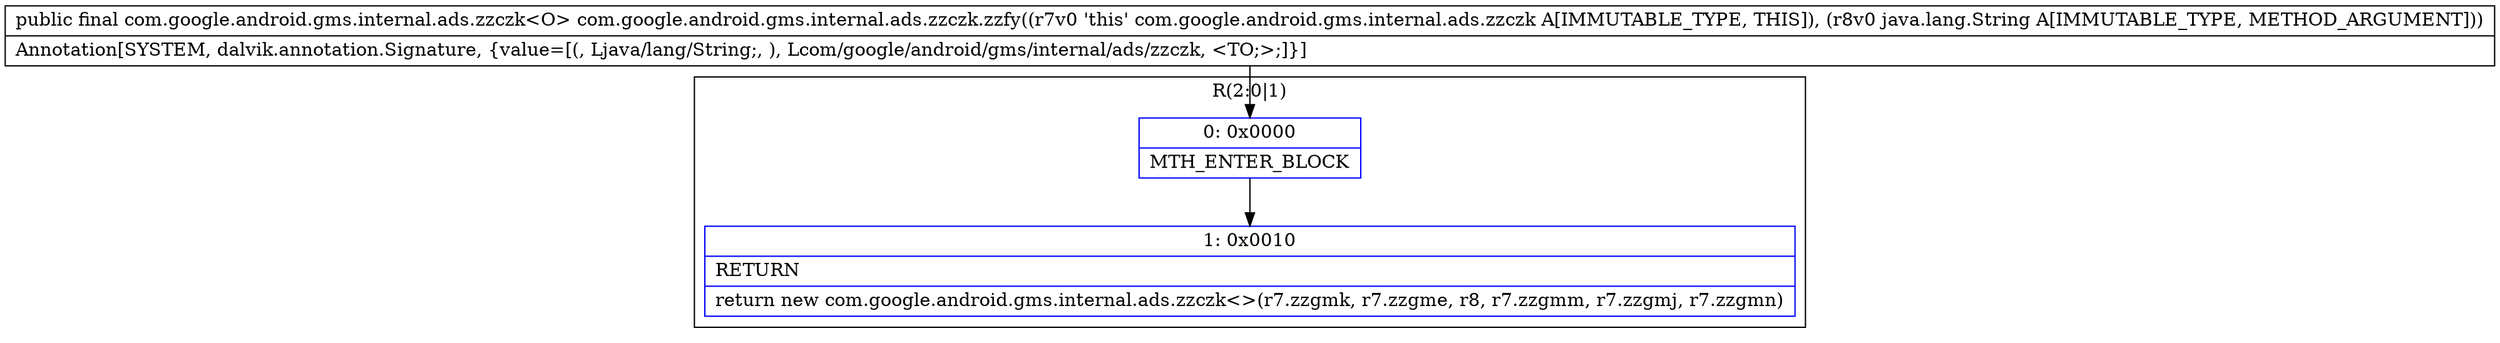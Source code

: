digraph "CFG forcom.google.android.gms.internal.ads.zzczk.zzfy(Ljava\/lang\/String;)Lcom\/google\/android\/gms\/internal\/ads\/zzczk;" {
subgraph cluster_Region_163744629 {
label = "R(2:0|1)";
node [shape=record,color=blue];
Node_0 [shape=record,label="{0\:\ 0x0000|MTH_ENTER_BLOCK\l}"];
Node_1 [shape=record,label="{1\:\ 0x0010|RETURN\l|return new com.google.android.gms.internal.ads.zzczk\<\>(r7.zzgmk, r7.zzgme, r8, r7.zzgmm, r7.zzgmj, r7.zzgmn)\l}"];
}
MethodNode[shape=record,label="{public final com.google.android.gms.internal.ads.zzczk\<O\> com.google.android.gms.internal.ads.zzczk.zzfy((r7v0 'this' com.google.android.gms.internal.ads.zzczk A[IMMUTABLE_TYPE, THIS]), (r8v0 java.lang.String A[IMMUTABLE_TYPE, METHOD_ARGUMENT]))  | Annotation[SYSTEM, dalvik.annotation.Signature, \{value=[(, Ljava\/lang\/String;, ), Lcom\/google\/android\/gms\/internal\/ads\/zzczk, \<TO;\>;]\}]\l}"];
MethodNode -> Node_0;
Node_0 -> Node_1;
}


